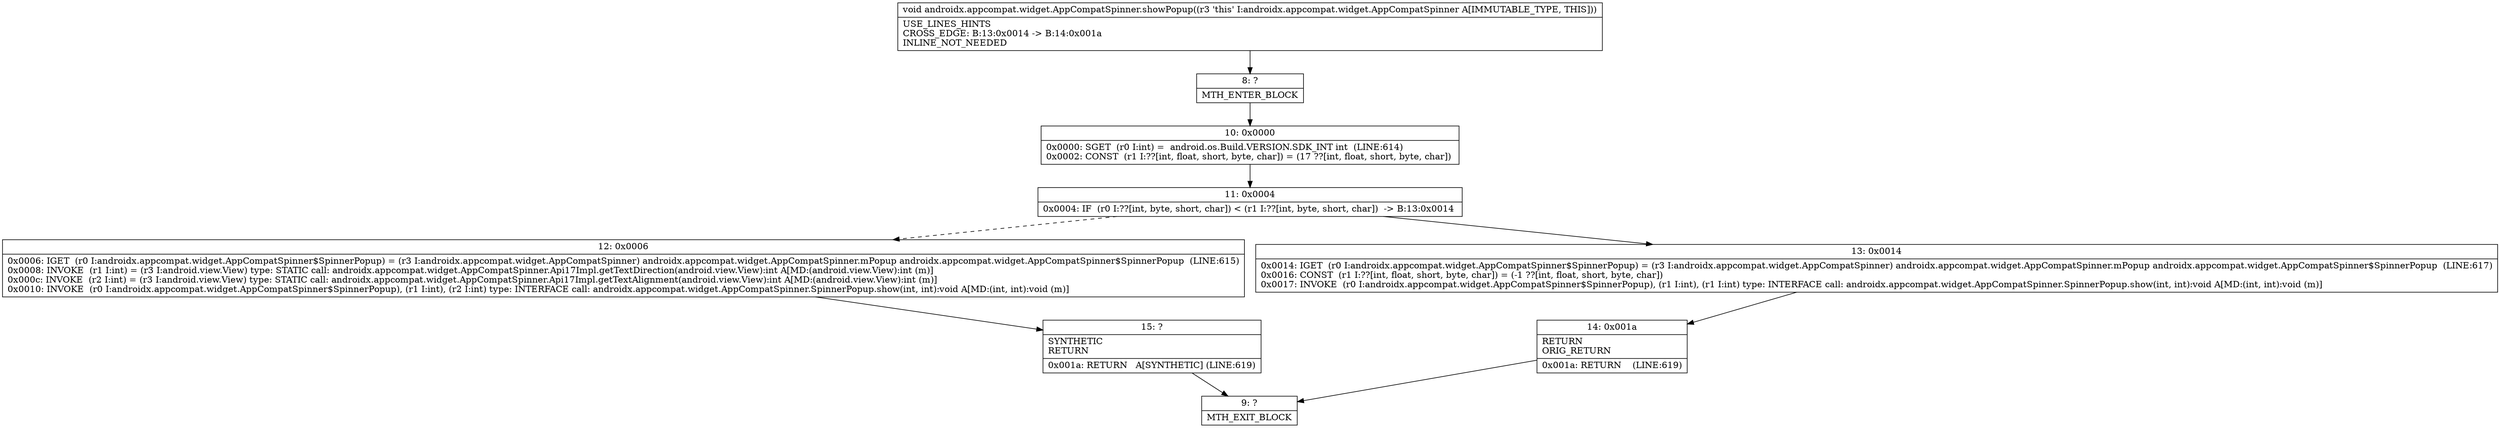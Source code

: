 digraph "CFG forandroidx.appcompat.widget.AppCompatSpinner.showPopup()V" {
Node_8 [shape=record,label="{8\:\ ?|MTH_ENTER_BLOCK\l}"];
Node_10 [shape=record,label="{10\:\ 0x0000|0x0000: SGET  (r0 I:int) =  android.os.Build.VERSION.SDK_INT int  (LINE:614)\l0x0002: CONST  (r1 I:??[int, float, short, byte, char]) = (17 ??[int, float, short, byte, char]) \l}"];
Node_11 [shape=record,label="{11\:\ 0x0004|0x0004: IF  (r0 I:??[int, byte, short, char]) \< (r1 I:??[int, byte, short, char])  \-\> B:13:0x0014 \l}"];
Node_12 [shape=record,label="{12\:\ 0x0006|0x0006: IGET  (r0 I:androidx.appcompat.widget.AppCompatSpinner$SpinnerPopup) = (r3 I:androidx.appcompat.widget.AppCompatSpinner) androidx.appcompat.widget.AppCompatSpinner.mPopup androidx.appcompat.widget.AppCompatSpinner$SpinnerPopup  (LINE:615)\l0x0008: INVOKE  (r1 I:int) = (r3 I:android.view.View) type: STATIC call: androidx.appcompat.widget.AppCompatSpinner.Api17Impl.getTextDirection(android.view.View):int A[MD:(android.view.View):int (m)]\l0x000c: INVOKE  (r2 I:int) = (r3 I:android.view.View) type: STATIC call: androidx.appcompat.widget.AppCompatSpinner.Api17Impl.getTextAlignment(android.view.View):int A[MD:(android.view.View):int (m)]\l0x0010: INVOKE  (r0 I:androidx.appcompat.widget.AppCompatSpinner$SpinnerPopup), (r1 I:int), (r2 I:int) type: INTERFACE call: androidx.appcompat.widget.AppCompatSpinner.SpinnerPopup.show(int, int):void A[MD:(int, int):void (m)]\l}"];
Node_15 [shape=record,label="{15\:\ ?|SYNTHETIC\lRETURN\l|0x001a: RETURN   A[SYNTHETIC] (LINE:619)\l}"];
Node_9 [shape=record,label="{9\:\ ?|MTH_EXIT_BLOCK\l}"];
Node_13 [shape=record,label="{13\:\ 0x0014|0x0014: IGET  (r0 I:androidx.appcompat.widget.AppCompatSpinner$SpinnerPopup) = (r3 I:androidx.appcompat.widget.AppCompatSpinner) androidx.appcompat.widget.AppCompatSpinner.mPopup androidx.appcompat.widget.AppCompatSpinner$SpinnerPopup  (LINE:617)\l0x0016: CONST  (r1 I:??[int, float, short, byte, char]) = (\-1 ??[int, float, short, byte, char]) \l0x0017: INVOKE  (r0 I:androidx.appcompat.widget.AppCompatSpinner$SpinnerPopup), (r1 I:int), (r1 I:int) type: INTERFACE call: androidx.appcompat.widget.AppCompatSpinner.SpinnerPopup.show(int, int):void A[MD:(int, int):void (m)]\l}"];
Node_14 [shape=record,label="{14\:\ 0x001a|RETURN\lORIG_RETURN\l|0x001a: RETURN    (LINE:619)\l}"];
MethodNode[shape=record,label="{void androidx.appcompat.widget.AppCompatSpinner.showPopup((r3 'this' I:androidx.appcompat.widget.AppCompatSpinner A[IMMUTABLE_TYPE, THIS]))  | USE_LINES_HINTS\lCROSS_EDGE: B:13:0x0014 \-\> B:14:0x001a\lINLINE_NOT_NEEDED\l}"];
MethodNode -> Node_8;Node_8 -> Node_10;
Node_10 -> Node_11;
Node_11 -> Node_12[style=dashed];
Node_11 -> Node_13;
Node_12 -> Node_15;
Node_15 -> Node_9;
Node_13 -> Node_14;
Node_14 -> Node_9;
}

